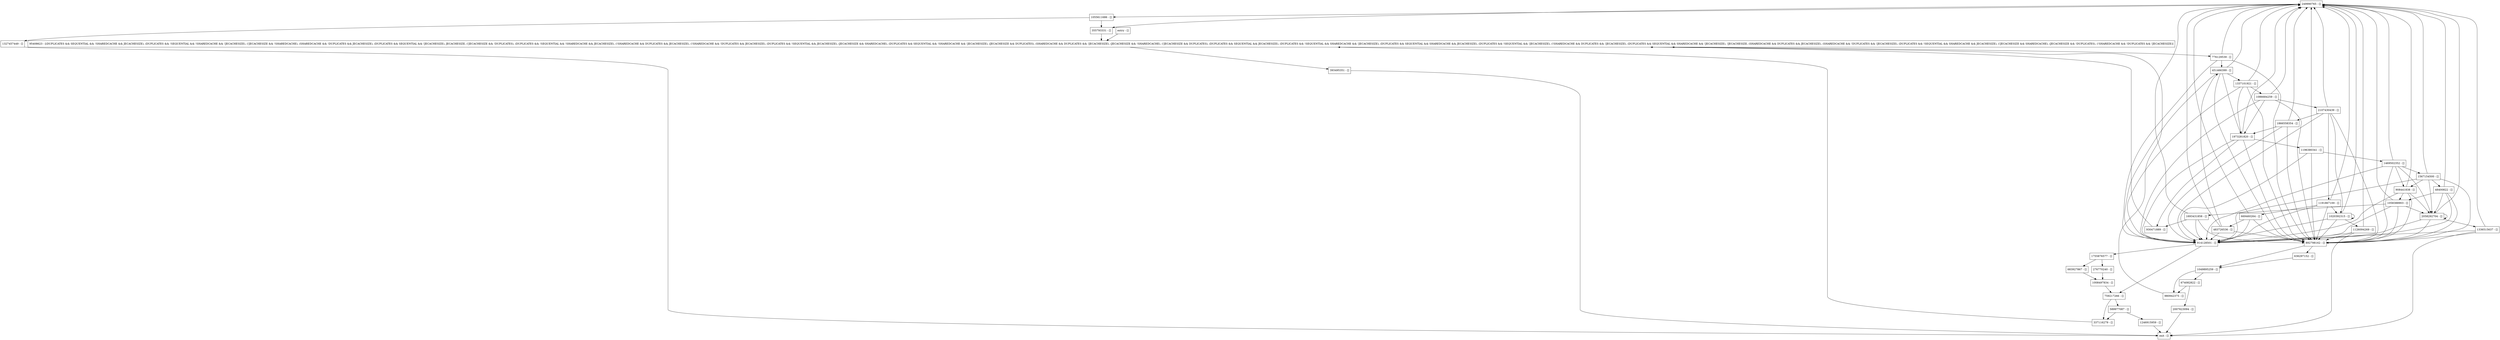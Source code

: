 digraph run {
node [shape=record];
249990765 [label="249990765 - []"];
683927867 [label="683927867 - []"];
892798162 [label="892798162 - []"];
2058292704 [label="2058292704 - []"];
669460264 [label="669460264 - []"];
759217266 [label="759217266 - []"];
1055611686 [label="1055611686 - []"];
1086684259 [label="1086684259 - []"];
674082822 [label="674082822 - []"];
1049895259 [label="1049895259 - []"];
980942375 [label="980942375 - []"];
1246915959 [label="1246915959 - []"];
451466399 [label="451466399 - []"];
337116279 [label="337116279 - []"];
908441838 [label="908441838 - []"];
95408623 [label="95408623 - [(DUPLICATES && SEQUENTIAL && !SHAREDCACHE && JECACHESIZE), (DUPLICATES && !SEQUENTIAL && !SHAREDCACHE && !JECACHESIZE), (!JECACHESIZE && !SHAREDCACHE), (SHAREDCACHE && !DUPLICATES && JECACHESIZE), (DUPLICATES && SEQUENTIAL && !JECACHESIZE), JECACHESIZE, (!JECACHESIZE && !DUPLICATES), (DUPLICATES && !SEQUENTIAL && !SHAREDCACHE && JECACHESIZE), (!SHAREDCACHE && DUPLICATES && JECACHESIZE), (!SHAREDCACHE && !DUPLICATES && JECACHESIZE), (DUPLICATES && !SEQUENTIAL && JECACHESIZE), (JECACHESIZE && SHAREDCACHE), (DUPLICATES && SEQUENTIAL && !SHAREDCACHE && !JECACHESIZE), (JECACHESIZE && DUPLICATES), (SHAREDCACHE && DUPLICATES && !JECACHESIZE), (JECACHESIZE && !SHAREDCACHE), (!JECACHESIZE && DUPLICATES), (DUPLICATES && SEQUENTIAL && JECACHESIZE), (DUPLICATES && !SEQUENTIAL && SHAREDCACHE && !JECACHESIZE), (DUPLICATES && SEQUENTIAL && SHAREDCACHE && JECACHESIZE), (DUPLICATES && !SEQUENTIAL && !JECACHESIZE), (!SHAREDCACHE && DUPLICATES && !JECACHESIZE), (DUPLICATES && SEQUENTIAL && SHAREDCACHE && !JECACHESIZE), !JECACHESIZE, (SHAREDCACHE && DUPLICATES && JECACHESIZE), (SHAREDCACHE && !DUPLICATES && !JECACHESIZE), (DUPLICATES && !SEQUENTIAL && SHAREDCACHE && JECACHESIZE), (!JECACHESIZE && SHAREDCACHE), (JECACHESIZE && !DUPLICATES), (!SHAREDCACHE && !DUPLICATES && !JECACHESIZE)]"];
1337101921 [label="1337101921 - []"];
483726536 [label="483726536 - []"];
393495351 [label="393495351 - []"];
48400822 [label="48400822 - []"];
1567154500 [label="1567154500 - []"];
930471889 [label="930471889 - []"];
1755876577 [label="1755876577 - []"];
1008497834 [label="1008497834 - []"];
1020392315 [label="1020392315 - []"];
2007623094 [label="2007623094 - []"];
776129539 [label="776129539 - []"];
1973281820 [label="1973281820 - []"];
1693431858 [label="1693431858 - []"];
1327457449 [label="1327457449 - []"];
914128501 [label="914128501 - []"];
276770240 [label="276770240 - []"];
1196380341 [label="1196380341 - []"];
1866558354 [label="1866558354 - []"];
2107430439 [label="2107430439 - []"];
1191867100 [label="1191867100 - []"];
entry [label="entry - []"];
exit [label="exit - []"];
355793331 [label="355793331 - []"];
1126094269 [label="1126094269 - []"];
589977087 [label="589977087 - []"];
1469502352 [label="1469502352 - []"];
636297152 [label="636297152 - []"];
1058388903 [label="1058388903 - []"];
1336515637 [label="1336515637 - []"];
entry;
exit;
249990765 -> 355793331;
249990765 -> 1055611686;
683927867 -> 1008497834;
892798162 -> 1049895259;
892798162 -> 636297152;
2058292704 -> 249990765;
2058292704 -> 892798162;
2058292704 -> 2058292704;
2058292704 -> 914128501;
2058292704 -> 1336515637;
669460264 -> 249990765;
669460264 -> 892798162;
669460264 -> 483726536;
669460264 -> 914128501;
759217266 -> 589977087;
759217266 -> 337116279;
1055611686 -> 355793331;
1055611686 -> 1327457449;
1086684259 -> 249990765;
1086684259 -> 892798162;
1086684259 -> 1973281820;
1086684259 -> 914128501;
1086684259 -> 2107430439;
674082822 -> 2007623094;
674082822 -> 980942375;
1049895259 -> 674082822;
1049895259 -> 980942375;
980942375 -> 95408623;
1246915959 -> exit;
451466399 -> 1337101921;
451466399 -> 249990765;
451466399 -> 892798162;
451466399 -> 1973281820;
451466399 -> 914128501;
337116279 -> 95408623;
908441838 -> 249990765;
908441838 -> 892798162;
908441838 -> 2058292704;
908441838 -> 914128501;
908441838 -> 1058388903;
95408623 -> 776129539;
95408623 -> 393495351;
1337101921 -> 249990765;
1337101921 -> 892798162;
1337101921 -> 1973281820;
1337101921 -> 1086684259;
1337101921 -> 914128501;
483726536 -> 249990765;
483726536 -> 892798162;
483726536 -> 914128501;
483726536 -> 451466399;
393495351 -> exit;
48400822 -> 249990765;
48400822 -> 892798162;
48400822 -> 2058292704;
48400822 -> 914128501;
48400822 -> 1058388903;
1567154500 -> 249990765;
1567154500 -> 892798162;
1567154500 -> 2058292704;
1567154500 -> 48400822;
1567154500 -> 914128501;
1567154500 -> 908441838;
930471889 -> 95408623;
1755876577 -> 683927867;
1755876577 -> 276770240;
1008497834 -> 759217266;
1020392315 -> 249990765;
1020392315 -> 892798162;
1020392315 -> 1020392315;
1020392315 -> 1126094269;
1020392315 -> 914128501;
2007623094 -> exit;
776129539 -> 249990765;
776129539 -> 892798162;
776129539 -> 914128501;
776129539 -> 451466399;
1973281820 -> 249990765;
1973281820 -> 892798162;
1973281820 -> 914128501;
1973281820 -> 1196380341;
1973281820 -> 930471889;
1693431858 -> 249990765;
1693431858 -> 892798162;
1693431858 -> 914128501;
1693431858 -> 930471889;
1327457449 -> exit;
914128501 -> 759217266;
914128501 -> 1755876577;
276770240 -> 1008497834;
1196380341 -> 249990765;
1196380341 -> 892798162;
1196380341 -> 914128501;
1196380341 -> 1469502352;
1866558354 -> 249990765;
1866558354 -> 892798162;
1866558354 -> 1973281820;
1866558354 -> 914128501;
2107430439 -> 249990765;
2107430439 -> 892798162;
2107430439 -> 1020392315;
2107430439 -> 914128501;
2107430439 -> 1866558354;
2107430439 -> 1191867100;
1191867100 -> 249990765;
1191867100 -> 892798162;
1191867100 -> 1020392315;
1191867100 -> 669460264;
1191867100 -> 914128501;
entry -> 95408623;
355793331 -> 95408623;
1126094269 -> 249990765;
1126094269 -> exit;
1126094269 -> 892798162;
1126094269 -> 914128501;
589977087 -> 1246915959;
589977087 -> 337116279;
1469502352 -> 249990765;
1469502352 -> 892798162;
1469502352 -> 2058292704;
1469502352 -> 914128501;
1469502352 -> 1567154500;
1469502352 -> 908441838;
636297152 -> 1049895259;
1058388903 -> 249990765;
1058388903 -> 892798162;
1058388903 -> 2058292704;
1058388903 -> 1693431858;
1058388903 -> 914128501;
1336515637 -> 249990765;
1336515637 -> exit;
1336515637 -> 892798162;
1336515637 -> 914128501;
}
